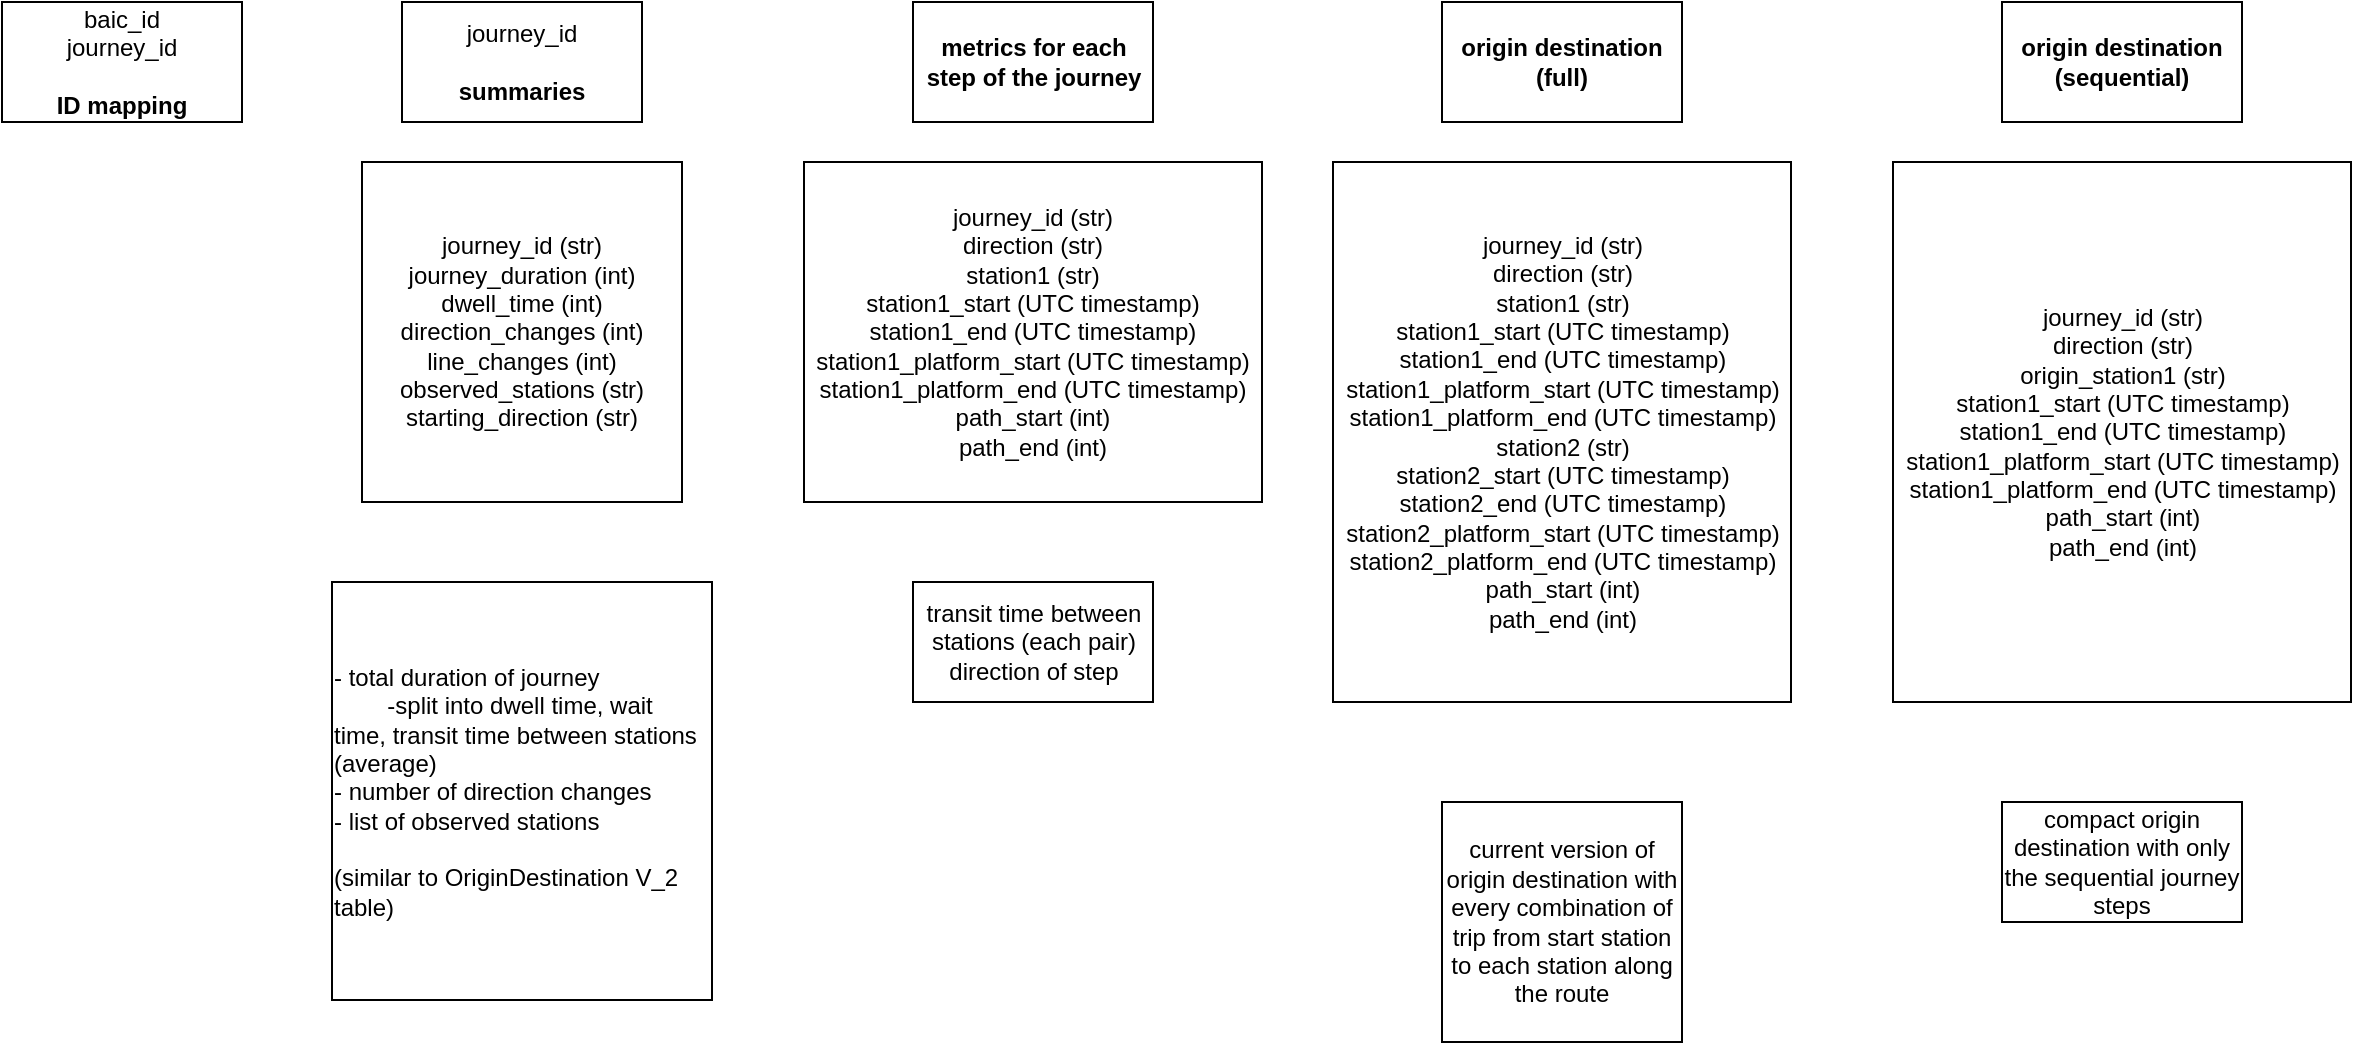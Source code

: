 <mxfile version="15.8.3" type="github"><diagram id="5jRMZOWqj7jVTsW99cnt" name="Page-1"><mxGraphModel dx="946" dy="532" grid="1" gridSize="10" guides="1" tooltips="1" connect="1" arrows="1" fold="1" page="1" pageScale="1" pageWidth="850" pageHeight="1100" math="0" shadow="0"><root><mxCell id="0"/><mxCell id="1" parent="0"/><mxCell id="4FI4tZunxRnTKEUMto7Q-1" value="baic_id&lt;br&gt;journey_id&lt;br&gt;&lt;br&gt;&lt;b&gt;ID mapping&lt;/b&gt;" style="rounded=0;whiteSpace=wrap;html=1;" vertex="1" parent="1"><mxGeometry x="80" y="80" width="120" height="60" as="geometry"/></mxCell><mxCell id="4FI4tZunxRnTKEUMto7Q-2" value="&lt;b&gt;metrics for each step of the journey&lt;/b&gt;" style="rounded=0;whiteSpace=wrap;html=1;" vertex="1" parent="1"><mxGeometry x="535.5" y="80" width="120" height="60" as="geometry"/></mxCell><mxCell id="4FI4tZunxRnTKEUMto7Q-3" value="journey_id&lt;br&gt;&lt;br&gt;&lt;b&gt;summaries&lt;/b&gt;" style="rounded=0;whiteSpace=wrap;html=1;" vertex="1" parent="1"><mxGeometry x="280" y="80" width="120" height="60" as="geometry"/></mxCell><mxCell id="4FI4tZunxRnTKEUMto7Q-4" value="transit time between stations (each pair)&lt;br&gt;direction of step" style="rounded=0;whiteSpace=wrap;html=1;" vertex="1" parent="1"><mxGeometry x="535.5" y="370" width="120" height="60" as="geometry"/></mxCell><mxCell id="4FI4tZunxRnTKEUMto7Q-5" value="&lt;div style=&quot;text-align: left&quot;&gt;&lt;span&gt;- total duration of journey&lt;/span&gt;&lt;/div&gt;&lt;div style=&quot;text-align: left&quot;&gt;&lt;span&gt;&lt;span style=&quot;white-space: pre&quot;&gt;&#9;&lt;/span&gt;-split into dwell time, wait time, transit time between stations (average)&lt;br&gt;&lt;/span&gt;&lt;/div&gt;&lt;div style=&quot;text-align: left&quot;&gt;&lt;span&gt;- number of direction changes&lt;/span&gt;&lt;/div&gt;&lt;div style=&quot;text-align: left&quot;&gt;&lt;span&gt;- list of observed stations&lt;/span&gt;&lt;/div&gt;&lt;div style=&quot;text-align: left&quot;&gt;&lt;span&gt;&lt;br&gt;&lt;/span&gt;&lt;/div&gt;&lt;div style=&quot;text-align: left&quot;&gt;&lt;span&gt;(similar to OriginDestination V_2 table)&lt;/span&gt;&lt;/div&gt;" style="rounded=0;whiteSpace=wrap;html=1;" vertex="1" parent="1"><mxGeometry x="245" y="370" width="190" height="209" as="geometry"/></mxCell><mxCell id="4FI4tZunxRnTKEUMto7Q-6" value="&lt;b&gt;origin destination&lt;br&gt;(full)&lt;br&gt;&lt;/b&gt;" style="rounded=0;whiteSpace=wrap;html=1;" vertex="1" parent="1"><mxGeometry x="800" y="80" width="120" height="60" as="geometry"/></mxCell><mxCell id="4FI4tZunxRnTKEUMto7Q-7" value="current version of origin destination with every combination of trip from start station to each station along the route" style="rounded=0;whiteSpace=wrap;html=1;" vertex="1" parent="1"><mxGeometry x="800" y="480" width="120" height="120" as="geometry"/></mxCell><mxCell id="4FI4tZunxRnTKEUMto7Q-8" value="&lt;div&gt;&lt;span&gt;journey_id (str)&lt;/span&gt;&lt;/div&gt;&lt;div&gt;&lt;span&gt;direction (str)&lt;/span&gt;&lt;/div&gt;&lt;div&gt;&lt;span&gt;station1 (str)&lt;/span&gt;&lt;/div&gt;&lt;div&gt;&lt;span&gt;station1_start (UTC timestamp)&lt;/span&gt;&lt;/div&gt;&lt;div&gt;&lt;span&gt;station1_end (UTC timestamp)&lt;/span&gt;&lt;/div&gt;&lt;div&gt;&lt;span&gt;station1_platform_start (UTC timestamp)&lt;/span&gt;&lt;/div&gt;&lt;div&gt;&lt;span&gt;station1_platform_end (UTC timestamp)&lt;/span&gt;&lt;/div&gt;&lt;div&gt;&lt;span&gt;path_start (int)&lt;/span&gt;&lt;/div&gt;&lt;div&gt;&lt;span&gt;path_end (int)&lt;/span&gt;&lt;/div&gt;" style="rounded=0;whiteSpace=wrap;html=1;align=center;" vertex="1" parent="1"><mxGeometry x="481" y="160" width="229" height="170" as="geometry"/></mxCell><mxCell id="4FI4tZunxRnTKEUMto7Q-9" value="&lt;div&gt;&lt;span&gt;journey_id (str)&lt;/span&gt;&lt;/div&gt;&lt;div&gt;journey_duration (int)&lt;/div&gt;&lt;div&gt;dwell_time (int)&lt;/div&gt;&lt;div&gt;direction_changes (int)&lt;/div&gt;&lt;div&gt;line_changes (int)&lt;/div&gt;&lt;div&gt;observed_stations (str)&lt;/div&gt;&lt;div&gt;starting_direction (str)&lt;/div&gt;" style="rounded=0;whiteSpace=wrap;html=1;align=center;" vertex="1" parent="1"><mxGeometry x="260" y="160" width="160" height="170" as="geometry"/></mxCell><mxCell id="4FI4tZunxRnTKEUMto7Q-10" value="&lt;div&gt;&lt;span&gt;journey_id (str)&lt;/span&gt;&lt;/div&gt;&lt;div&gt;&lt;span&gt;direction (str)&lt;/span&gt;&lt;/div&gt;&lt;div&gt;&lt;span&gt;station1 (str)&lt;/span&gt;&lt;/div&gt;&lt;div&gt;&lt;span&gt;station1_start (UTC timestamp)&lt;/span&gt;&lt;/div&gt;&lt;div&gt;&lt;span&gt;station1_end (UTC timestamp)&lt;/span&gt;&lt;/div&gt;&lt;div&gt;&lt;span&gt;station1_platform_start (UTC timestamp)&lt;/span&gt;&lt;/div&gt;&lt;div&gt;&lt;span&gt;station1_platform_end (UTC timestamp)&lt;/span&gt;&lt;/div&gt;&lt;div&gt;&lt;div&gt;station2 (str)&lt;/div&gt;&lt;div&gt;station2_start (UTC timestamp)&lt;/div&gt;&lt;div&gt;station2_end (UTC timestamp)&lt;/div&gt;&lt;div&gt;station2_platform_start (UTC timestamp)&lt;/div&gt;&lt;div&gt;station2_platform_end (UTC timestamp)&lt;/div&gt;&lt;/div&gt;&lt;div&gt;&lt;span&gt;path_start (int)&lt;/span&gt;&lt;/div&gt;&lt;div&gt;&lt;span&gt;path_end (int)&lt;/span&gt;&lt;/div&gt;" style="rounded=0;whiteSpace=wrap;html=1;align=center;" vertex="1" parent="1"><mxGeometry x="745.5" y="160" width="229" height="270" as="geometry"/></mxCell><mxCell id="4FI4tZunxRnTKEUMto7Q-11" value="&lt;b&gt;origin destination&lt;br&gt;(sequential)&lt;br&gt;&lt;/b&gt;" style="rounded=0;whiteSpace=wrap;html=1;" vertex="1" parent="1"><mxGeometry x="1080" y="80" width="120" height="60" as="geometry"/></mxCell><mxCell id="4FI4tZunxRnTKEUMto7Q-12" value="&lt;div&gt;&lt;span&gt;journey_id (str)&lt;/span&gt;&lt;/div&gt;&lt;div&gt;&lt;span&gt;direction (str)&lt;/span&gt;&lt;/div&gt;&lt;div&gt;&lt;span&gt;origin_station1 (str)&lt;/span&gt;&lt;/div&gt;&lt;div&gt;&lt;span&gt;station1_start (UTC timestamp)&lt;/span&gt;&lt;/div&gt;&lt;div&gt;&lt;span&gt;station1_end (UTC timestamp)&lt;/span&gt;&lt;/div&gt;&lt;div&gt;&lt;span&gt;station1_platform_start (UTC timestamp)&lt;/span&gt;&lt;/div&gt;&lt;div&gt;&lt;span&gt;station1_platform_end (UTC timestamp)&lt;/span&gt;&lt;/div&gt;&lt;div&gt;&lt;span&gt;path_start (int)&lt;/span&gt;&lt;/div&gt;&lt;div&gt;&lt;span&gt;path_end (int)&lt;/span&gt;&lt;/div&gt;" style="rounded=0;whiteSpace=wrap;html=1;align=center;" vertex="1" parent="1"><mxGeometry x="1025.5" y="160" width="229" height="270" as="geometry"/></mxCell><mxCell id="4FI4tZunxRnTKEUMto7Q-13" value="compact origin destination with only the sequential journey steps" style="rounded=0;whiteSpace=wrap;html=1;" vertex="1" parent="1"><mxGeometry x="1080" y="480" width="120" height="60" as="geometry"/></mxCell></root></mxGraphModel></diagram></mxfile>